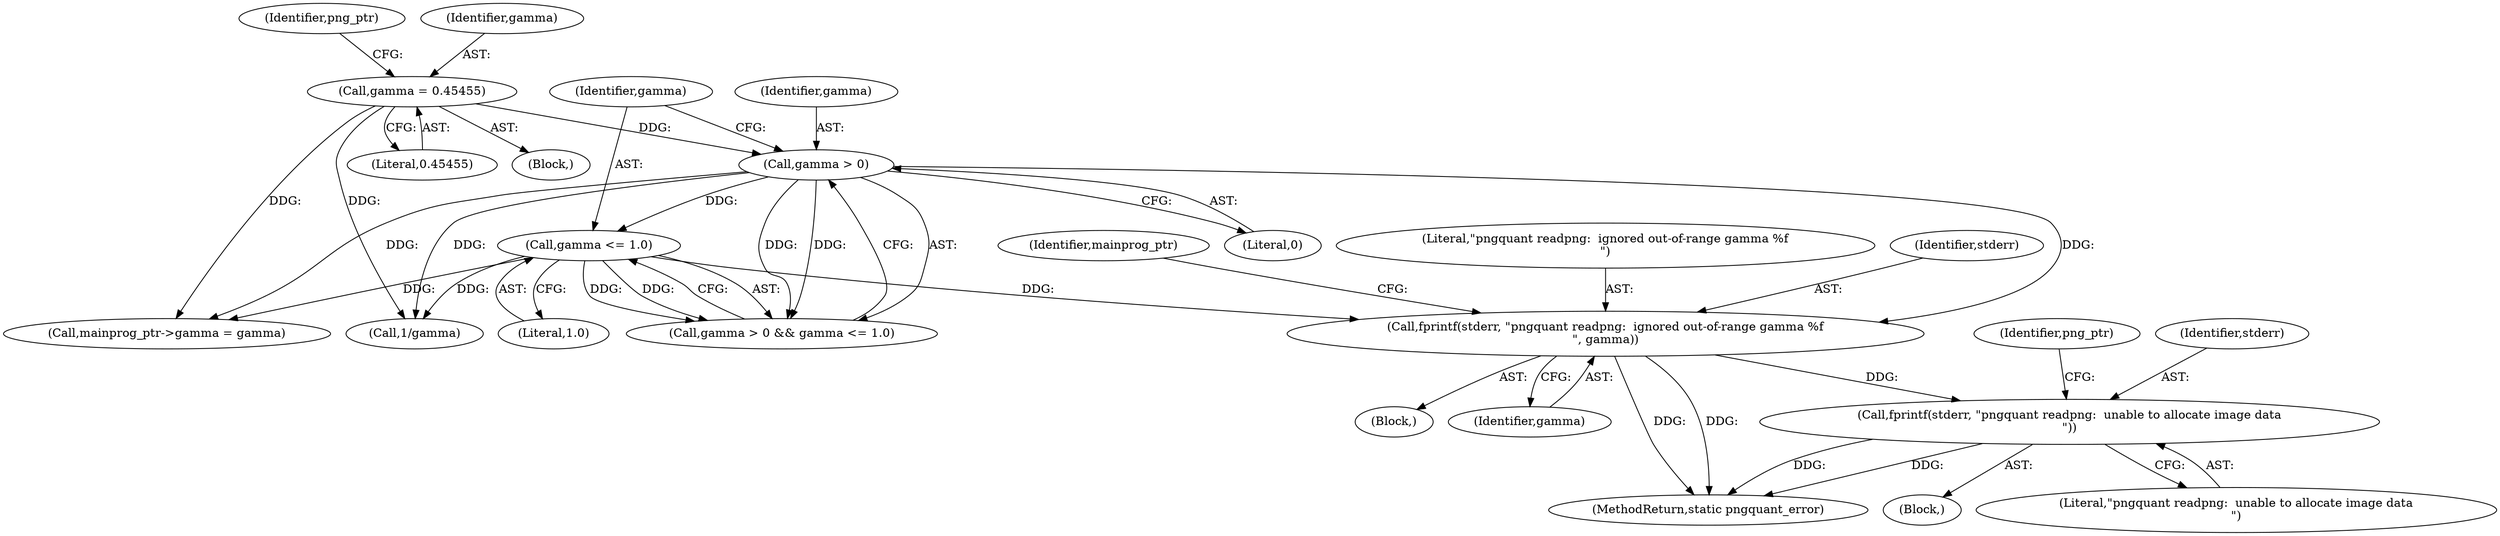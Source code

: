digraph "0_pngquant_b7c217680cda02dddced245d237ebe8c383be285@API" {
"1000366" [label="(Call,fprintf(stderr, \"pngquant readpng:  unable to allocate image data\n\"))"];
"1000303" [label="(Call,fprintf(stderr, \"pngquant readpng:  ignored out-of-range gamma %f\n\", gamma))"];
"1000284" [label="(Call,gamma > 0)"];
"1000256" [label="(Call,gamma = 0.45455)"];
"1000287" [label="(Call,gamma <= 1.0)"];
"1000371" [label="(Identifier,png_ptr)"];
"1000368" [label="(Literal,\"pngquant readpng:  unable to allocate image data\n\")"];
"1000306" [label="(Identifier,gamma)"];
"1000287" [label="(Call,gamma <= 1.0)"];
"1000573" [label="(Call,1/gamma)"];
"1000309" [label="(Identifier,mainprog_ptr)"];
"1000261" [label="(Identifier,png_ptr)"];
"1000689" [label="(MethodReturn,static pngquant_error)"];
"1000256" [label="(Call,gamma = 0.45455)"];
"1000365" [label="(Block,)"];
"1000302" [label="(Block,)"];
"1000320" [label="(Call,mainprog_ptr->gamma = gamma)"];
"1000367" [label="(Identifier,stderr)"];
"1000366" [label="(Call,fprintf(stderr, \"pngquant readpng:  unable to allocate image data\n\"))"];
"1000257" [label="(Identifier,gamma)"];
"1000284" [label="(Call,gamma > 0)"];
"1000285" [label="(Identifier,gamma)"];
"1000288" [label="(Identifier,gamma)"];
"1000305" [label="(Literal,\"pngquant readpng:  ignored out-of-range gamma %f\n\")"];
"1000289" [label="(Literal,1.0)"];
"1000258" [label="(Literal,0.45455)"];
"1000303" [label="(Call,fprintf(stderr, \"pngquant readpng:  ignored out-of-range gamma %f\n\", gamma))"];
"1000304" [label="(Identifier,stderr)"];
"1000286" [label="(Literal,0)"];
"1000283" [label="(Call,gamma > 0 && gamma <= 1.0)"];
"1000124" [label="(Block,)"];
"1000366" -> "1000365"  [label="AST: "];
"1000366" -> "1000368"  [label="CFG: "];
"1000367" -> "1000366"  [label="AST: "];
"1000368" -> "1000366"  [label="AST: "];
"1000371" -> "1000366"  [label="CFG: "];
"1000366" -> "1000689"  [label="DDG: "];
"1000366" -> "1000689"  [label="DDG: "];
"1000303" -> "1000366"  [label="DDG: "];
"1000303" -> "1000302"  [label="AST: "];
"1000303" -> "1000306"  [label="CFG: "];
"1000304" -> "1000303"  [label="AST: "];
"1000305" -> "1000303"  [label="AST: "];
"1000306" -> "1000303"  [label="AST: "];
"1000309" -> "1000303"  [label="CFG: "];
"1000303" -> "1000689"  [label="DDG: "];
"1000303" -> "1000689"  [label="DDG: "];
"1000284" -> "1000303"  [label="DDG: "];
"1000287" -> "1000303"  [label="DDG: "];
"1000284" -> "1000283"  [label="AST: "];
"1000284" -> "1000286"  [label="CFG: "];
"1000285" -> "1000284"  [label="AST: "];
"1000286" -> "1000284"  [label="AST: "];
"1000288" -> "1000284"  [label="CFG: "];
"1000283" -> "1000284"  [label="CFG: "];
"1000284" -> "1000283"  [label="DDG: "];
"1000284" -> "1000283"  [label="DDG: "];
"1000256" -> "1000284"  [label="DDG: "];
"1000284" -> "1000287"  [label="DDG: "];
"1000284" -> "1000320"  [label="DDG: "];
"1000284" -> "1000573"  [label="DDG: "];
"1000256" -> "1000124"  [label="AST: "];
"1000256" -> "1000258"  [label="CFG: "];
"1000257" -> "1000256"  [label="AST: "];
"1000258" -> "1000256"  [label="AST: "];
"1000261" -> "1000256"  [label="CFG: "];
"1000256" -> "1000320"  [label="DDG: "];
"1000256" -> "1000573"  [label="DDG: "];
"1000287" -> "1000283"  [label="AST: "];
"1000287" -> "1000289"  [label="CFG: "];
"1000288" -> "1000287"  [label="AST: "];
"1000289" -> "1000287"  [label="AST: "];
"1000283" -> "1000287"  [label="CFG: "];
"1000287" -> "1000283"  [label="DDG: "];
"1000287" -> "1000283"  [label="DDG: "];
"1000287" -> "1000320"  [label="DDG: "];
"1000287" -> "1000573"  [label="DDG: "];
}
